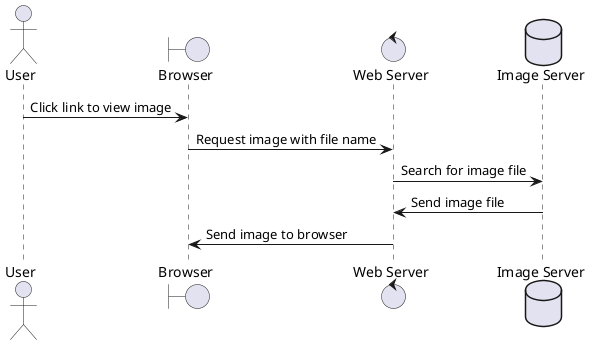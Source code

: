 @startuml 演習4-6
actor User
boundary Browser
control "Web Server" as WebServer
database "Image Server" as ImageServer

User -> Browser: Click link to view image
Browser -> WebServer: Request image with file name
WebServer -> ImageServer: Search for image file
ImageServer -> WebServer: Send image file
WebServer -> Browser: Send image to browser
@enduml
